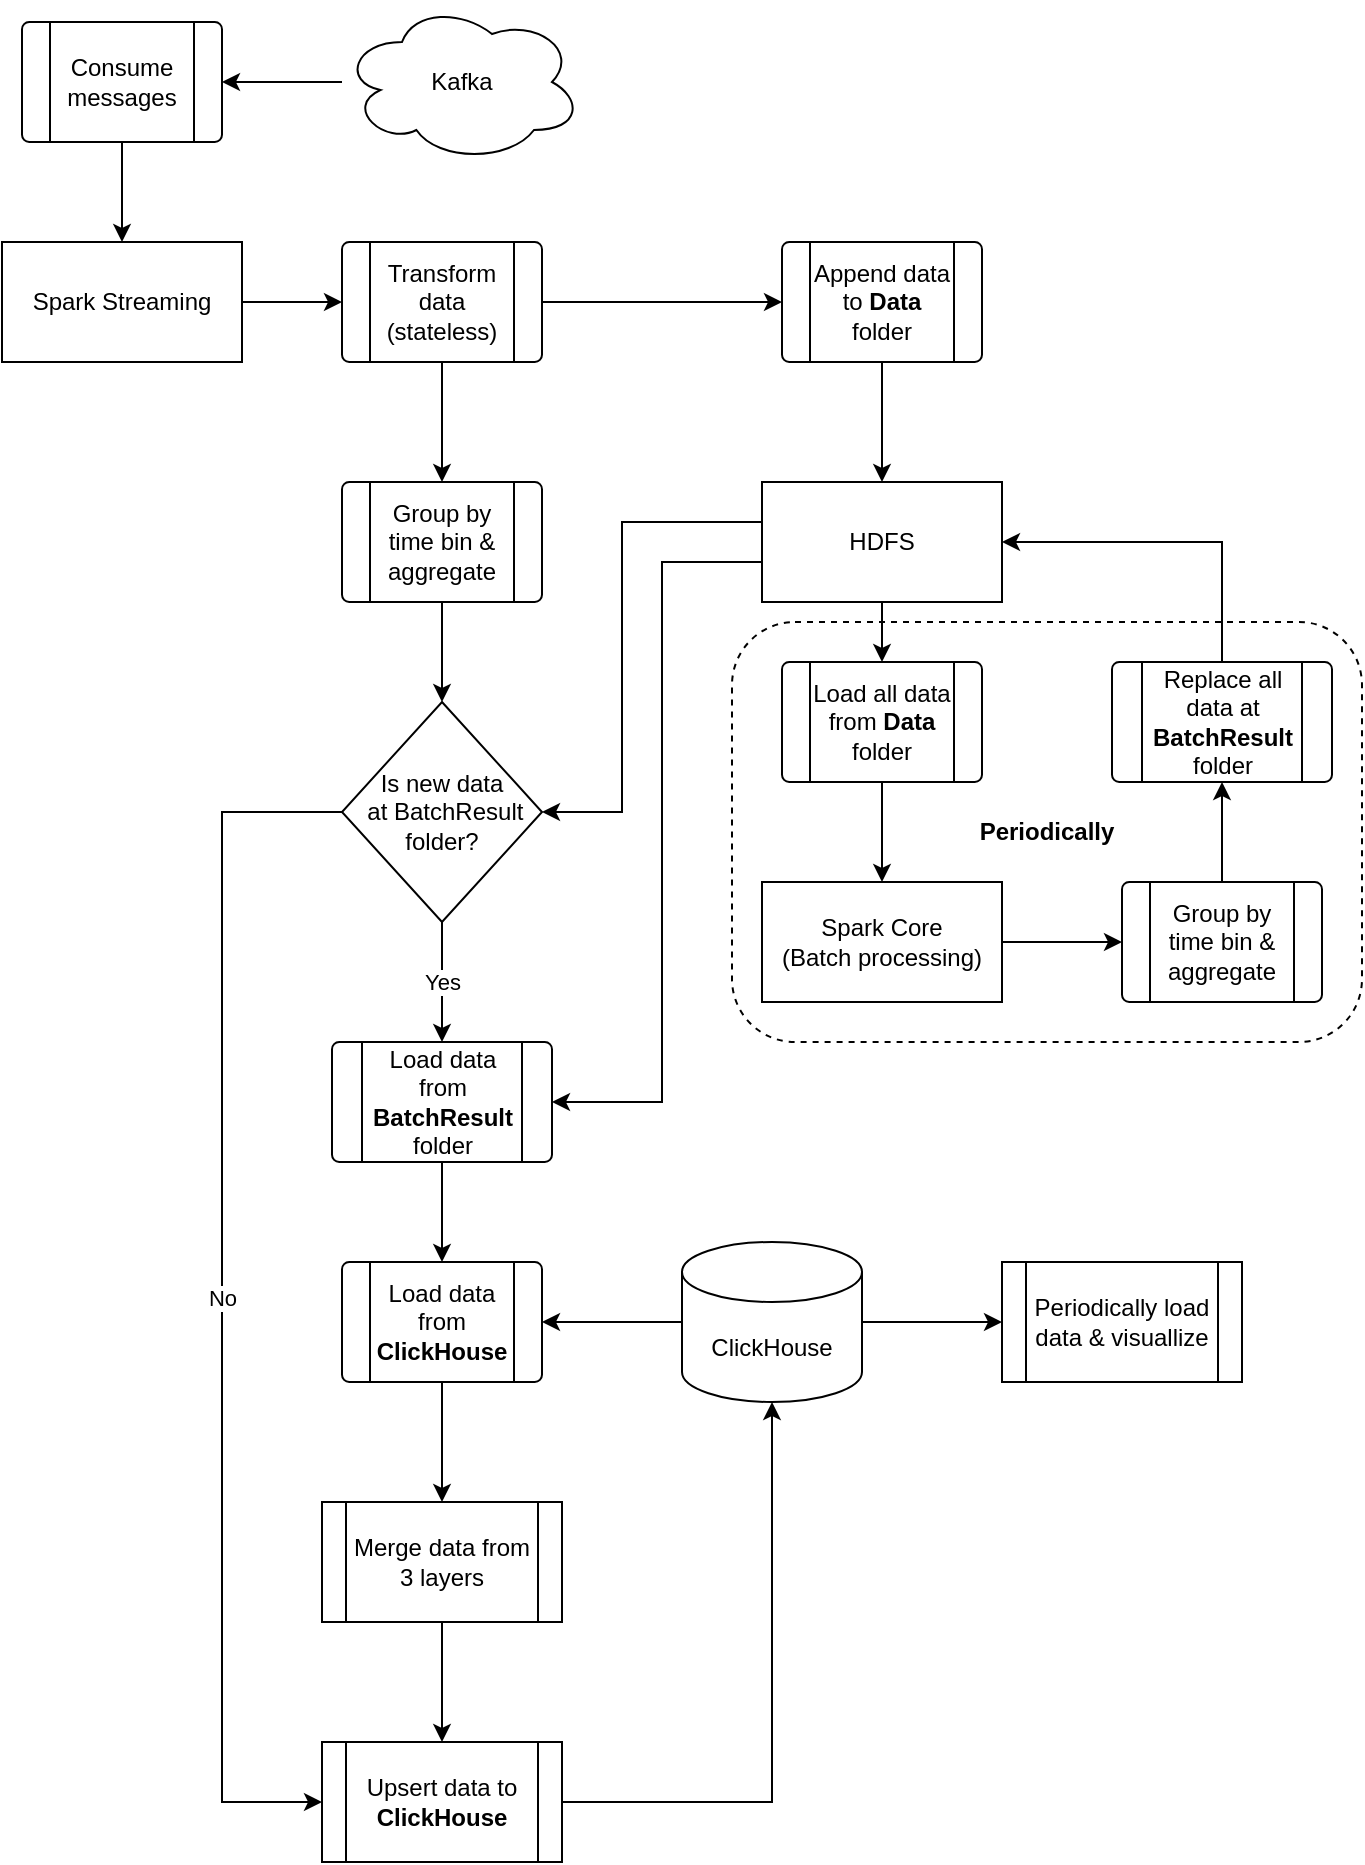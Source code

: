 <mxfile version="14.6.9" type="device"><diagram id="qMFnekn4dBkwKcCyuMU6" name="Page-1"><mxGraphModel dx="1296" dy="686" grid="1" gridSize="10" guides="1" tooltips="1" connect="1" arrows="1" fold="1" page="1" pageScale="1" pageWidth="850" pageHeight="1100" math="0" shadow="0"><root><mxCell id="0"/><mxCell id="1" parent="0"/><mxCell id="l1wOD4nBkUBlTTTb_DvG-64" value="" style="group" vertex="1" connectable="0" parent="1"><mxGeometry x="50" y="400" width="680" height="930" as="geometry"/></mxCell><mxCell id="l1wOD4nBkUBlTTTb_DvG-41" value="&lt;b&gt;Periodically&lt;/b&gt;" style="rounded=1;whiteSpace=wrap;html=1;strokeWidth=1;dashed=1;" vertex="1" parent="l1wOD4nBkUBlTTTb_DvG-64"><mxGeometry x="365" y="310" width="315" height="210" as="geometry"/></mxCell><mxCell id="l1wOD4nBkUBlTTTb_DvG-1" value="Kafka" style="ellipse;shape=cloud;whiteSpace=wrap;html=1;" vertex="1" parent="l1wOD4nBkUBlTTTb_DvG-64"><mxGeometry x="170" width="120" height="80" as="geometry"/></mxCell><mxCell id="l1wOD4nBkUBlTTTb_DvG-2" value="HDFS" style="rounded=0;whiteSpace=wrap;html=1;" vertex="1" parent="l1wOD4nBkUBlTTTb_DvG-64"><mxGeometry x="380" y="240" width="120" height="60" as="geometry"/></mxCell><mxCell id="l1wOD4nBkUBlTTTb_DvG-4" value="Consume messages" style="verticalLabelPosition=middle;verticalAlign=middle;html=1;shape=process;whiteSpace=wrap;rounded=1;size=0.14;arcSize=6;labelPosition=center;align=center;" vertex="1" parent="l1wOD4nBkUBlTTTb_DvG-64"><mxGeometry x="10" y="10" width="100" height="60" as="geometry"/></mxCell><mxCell id="l1wOD4nBkUBlTTTb_DvG-6" style="edgeStyle=orthogonalEdgeStyle;rounded=0;orthogonalLoop=1;jettySize=auto;html=1;" edge="1" parent="l1wOD4nBkUBlTTTb_DvG-64" source="l1wOD4nBkUBlTTTb_DvG-1" target="l1wOD4nBkUBlTTTb_DvG-4"><mxGeometry relative="1" as="geometry"/></mxCell><mxCell id="l1wOD4nBkUBlTTTb_DvG-5" value="Spark Streaming" style="rounded=0;whiteSpace=wrap;html=1;" vertex="1" parent="l1wOD4nBkUBlTTTb_DvG-64"><mxGeometry y="120" width="120" height="60" as="geometry"/></mxCell><mxCell id="l1wOD4nBkUBlTTTb_DvG-7" style="edgeStyle=orthogonalEdgeStyle;rounded=0;orthogonalLoop=1;jettySize=auto;html=1;entryX=0.5;entryY=0;entryDx=0;entryDy=0;" edge="1" parent="l1wOD4nBkUBlTTTb_DvG-64" source="l1wOD4nBkUBlTTTb_DvG-4" target="l1wOD4nBkUBlTTTb_DvG-5"><mxGeometry relative="1" as="geometry"/></mxCell><mxCell id="l1wOD4nBkUBlTTTb_DvG-8" value="Transform data (stateless)" style="verticalLabelPosition=middle;verticalAlign=middle;html=1;shape=process;whiteSpace=wrap;rounded=1;size=0.14;arcSize=6;labelPosition=center;align=center;" vertex="1" parent="l1wOD4nBkUBlTTTb_DvG-64"><mxGeometry x="170" y="120" width="100" height="60" as="geometry"/></mxCell><mxCell id="l1wOD4nBkUBlTTTb_DvG-35" style="edgeStyle=orthogonalEdgeStyle;rounded=0;orthogonalLoop=1;jettySize=auto;html=1;entryX=0;entryY=0.5;entryDx=0;entryDy=0;" edge="1" parent="l1wOD4nBkUBlTTTb_DvG-64" source="l1wOD4nBkUBlTTTb_DvG-5" target="l1wOD4nBkUBlTTTb_DvG-8"><mxGeometry relative="1" as="geometry"/></mxCell><mxCell id="l1wOD4nBkUBlTTTb_DvG-18" style="edgeStyle=orthogonalEdgeStyle;rounded=0;orthogonalLoop=1;jettySize=auto;html=1;" edge="1" parent="l1wOD4nBkUBlTTTb_DvG-64" source="l1wOD4nBkUBlTTTb_DvG-11" target="l1wOD4nBkUBlTTTb_DvG-2"><mxGeometry relative="1" as="geometry"/></mxCell><mxCell id="l1wOD4nBkUBlTTTb_DvG-11" value="Append data to &lt;b&gt;Data&lt;/b&gt; folder" style="verticalLabelPosition=middle;verticalAlign=middle;html=1;shape=process;whiteSpace=wrap;rounded=1;size=0.14;arcSize=6;labelPosition=center;align=center;" vertex="1" parent="l1wOD4nBkUBlTTTb_DvG-64"><mxGeometry x="390" y="120" width="100" height="60" as="geometry"/></mxCell><mxCell id="l1wOD4nBkUBlTTTb_DvG-10" style="edgeStyle=orthogonalEdgeStyle;rounded=0;orthogonalLoop=1;jettySize=auto;html=1;entryX=0;entryY=0.5;entryDx=0;entryDy=0;" edge="1" parent="l1wOD4nBkUBlTTTb_DvG-64" source="l1wOD4nBkUBlTTTb_DvG-8" target="l1wOD4nBkUBlTTTb_DvG-11"><mxGeometry relative="1" as="geometry"><mxPoint x="360" y="150" as="targetPoint"/></mxGeometry></mxCell><mxCell id="l1wOD4nBkUBlTTTb_DvG-14" value="Group by time bin &amp;amp; aggregate" style="verticalLabelPosition=middle;verticalAlign=middle;html=1;shape=process;whiteSpace=wrap;rounded=1;size=0.14;arcSize=6;labelPosition=center;align=center;" vertex="1" parent="l1wOD4nBkUBlTTTb_DvG-64"><mxGeometry x="170" y="240" width="100" height="60" as="geometry"/></mxCell><mxCell id="l1wOD4nBkUBlTTTb_DvG-13" style="edgeStyle=orthogonalEdgeStyle;rounded=0;orthogonalLoop=1;jettySize=auto;html=1;entryX=0.5;entryY=0;entryDx=0;entryDy=0;" edge="1" parent="l1wOD4nBkUBlTTTb_DvG-64" source="l1wOD4nBkUBlTTTb_DvG-8" target="l1wOD4nBkUBlTTTb_DvG-14"><mxGeometry relative="1" as="geometry"><mxPoint x="220" y="230" as="targetPoint"/></mxGeometry></mxCell><mxCell id="l1wOD4nBkUBlTTTb_DvG-16" value="Is new data&lt;br&gt;&amp;nbsp;at BatchResult folder?" style="strokeWidth=1;html=1;shape=mxgraph.flowchart.decision;whiteSpace=wrap;" vertex="1" parent="l1wOD4nBkUBlTTTb_DvG-64"><mxGeometry x="170" y="350" width="100" height="110" as="geometry"/></mxCell><mxCell id="l1wOD4nBkUBlTTTb_DvG-39" style="edgeStyle=orthogonalEdgeStyle;rounded=0;orthogonalLoop=1;jettySize=auto;html=1;entryX=1;entryY=0.5;entryDx=0;entryDy=0;entryPerimeter=0;" edge="1" parent="l1wOD4nBkUBlTTTb_DvG-64" source="l1wOD4nBkUBlTTTb_DvG-2" target="l1wOD4nBkUBlTTTb_DvG-16"><mxGeometry relative="1" as="geometry"><Array as="points"><mxPoint x="310" y="260"/><mxPoint x="310" y="405"/></Array></mxGeometry></mxCell><mxCell id="l1wOD4nBkUBlTTTb_DvG-33" style="edgeStyle=orthogonalEdgeStyle;rounded=0;orthogonalLoop=1;jettySize=auto;html=1;entryX=0.5;entryY=0;entryDx=0;entryDy=0;entryPerimeter=0;" edge="1" parent="l1wOD4nBkUBlTTTb_DvG-64" source="l1wOD4nBkUBlTTTb_DvG-14" target="l1wOD4nBkUBlTTTb_DvG-16"><mxGeometry relative="1" as="geometry"/></mxCell><mxCell id="l1wOD4nBkUBlTTTb_DvG-19" value="Load all data from &lt;b&gt;Data&lt;/b&gt; folder" style="verticalLabelPosition=middle;verticalAlign=middle;html=1;shape=process;whiteSpace=wrap;rounded=1;size=0.14;arcSize=6;labelPosition=center;align=center;" vertex="1" parent="l1wOD4nBkUBlTTTb_DvG-64"><mxGeometry x="390" y="330" width="100" height="60" as="geometry"/></mxCell><mxCell id="l1wOD4nBkUBlTTTb_DvG-20" style="edgeStyle=orthogonalEdgeStyle;rounded=0;orthogonalLoop=1;jettySize=auto;html=1;entryX=0.5;entryY=0;entryDx=0;entryDy=0;" edge="1" parent="l1wOD4nBkUBlTTTb_DvG-64" source="l1wOD4nBkUBlTTTb_DvG-2" target="l1wOD4nBkUBlTTTb_DvG-19"><mxGeometry relative="1" as="geometry"><mxPoint x="440" y="350" as="targetPoint"/></mxGeometry></mxCell><mxCell id="l1wOD4nBkUBlTTTb_DvG-23" value="Spark Core&lt;br&gt;(Batch processing)" style="rounded=0;whiteSpace=wrap;html=1;" vertex="1" parent="l1wOD4nBkUBlTTTb_DvG-64"><mxGeometry x="380" y="440" width="120" height="60" as="geometry"/></mxCell><mxCell id="l1wOD4nBkUBlTTTb_DvG-24" style="edgeStyle=orthogonalEdgeStyle;rounded=0;orthogonalLoop=1;jettySize=auto;html=1;entryX=0.5;entryY=0;entryDx=0;entryDy=0;" edge="1" parent="l1wOD4nBkUBlTTTb_DvG-64" source="l1wOD4nBkUBlTTTb_DvG-19" target="l1wOD4nBkUBlTTTb_DvG-23"><mxGeometry relative="1" as="geometry"/></mxCell><mxCell id="l1wOD4nBkUBlTTTb_DvG-27" value="Group by time bin &amp;amp; aggregate" style="verticalLabelPosition=middle;verticalAlign=middle;html=1;shape=process;whiteSpace=wrap;rounded=1;size=0.14;arcSize=6;labelPosition=center;align=center;" vertex="1" parent="l1wOD4nBkUBlTTTb_DvG-64"><mxGeometry x="560" y="440" width="100" height="60" as="geometry"/></mxCell><mxCell id="l1wOD4nBkUBlTTTb_DvG-25" style="edgeStyle=orthogonalEdgeStyle;rounded=0;orthogonalLoop=1;jettySize=auto;html=1;entryX=0;entryY=0.5;entryDx=0;entryDy=0;" edge="1" parent="l1wOD4nBkUBlTTTb_DvG-64" source="l1wOD4nBkUBlTTTb_DvG-23" target="l1wOD4nBkUBlTTTb_DvG-27"><mxGeometry relative="1" as="geometry"><mxPoint x="560" y="490" as="targetPoint"/></mxGeometry></mxCell><mxCell id="l1wOD4nBkUBlTTTb_DvG-32" style="edgeStyle=orthogonalEdgeStyle;rounded=0;orthogonalLoop=1;jettySize=auto;html=1;entryX=1;entryY=0.5;entryDx=0;entryDy=0;" edge="1" parent="l1wOD4nBkUBlTTTb_DvG-64" source="l1wOD4nBkUBlTTTb_DvG-30" target="l1wOD4nBkUBlTTTb_DvG-2"><mxGeometry relative="1" as="geometry"><Array as="points"><mxPoint x="610" y="270"/></Array></mxGeometry></mxCell><mxCell id="l1wOD4nBkUBlTTTb_DvG-30" value="Replace all data at &lt;b&gt;BatchResult&lt;/b&gt; folder" style="verticalLabelPosition=middle;verticalAlign=middle;html=1;shape=process;whiteSpace=wrap;rounded=1;size=0.14;arcSize=6;labelPosition=center;align=center;" vertex="1" parent="l1wOD4nBkUBlTTTb_DvG-64"><mxGeometry x="555" y="330" width="110" height="60" as="geometry"/></mxCell><mxCell id="l1wOD4nBkUBlTTTb_DvG-31" style="edgeStyle=orthogonalEdgeStyle;rounded=0;orthogonalLoop=1;jettySize=auto;html=1;" edge="1" parent="l1wOD4nBkUBlTTTb_DvG-64" source="l1wOD4nBkUBlTTTb_DvG-27" target="l1wOD4nBkUBlTTTb_DvG-30"><mxGeometry relative="1" as="geometry"/></mxCell><mxCell id="l1wOD4nBkUBlTTTb_DvG-37" value="Load data from &lt;b&gt;BatchResult&lt;/b&gt; folder" style="verticalLabelPosition=middle;verticalAlign=middle;html=1;shape=process;whiteSpace=wrap;rounded=1;size=0.14;arcSize=6;labelPosition=center;align=center;" vertex="1" parent="l1wOD4nBkUBlTTTb_DvG-64"><mxGeometry x="165" y="520" width="110" height="60" as="geometry"/></mxCell><mxCell id="l1wOD4nBkUBlTTTb_DvG-40" style="edgeStyle=orthogonalEdgeStyle;rounded=0;orthogonalLoop=1;jettySize=auto;html=1;entryX=1;entryY=0.5;entryDx=0;entryDy=0;" edge="1" parent="l1wOD4nBkUBlTTTb_DvG-64" source="l1wOD4nBkUBlTTTb_DvG-2" target="l1wOD4nBkUBlTTTb_DvG-37"><mxGeometry relative="1" as="geometry"><Array as="points"><mxPoint x="330" y="280"/><mxPoint x="330" y="550"/></Array></mxGeometry></mxCell><mxCell id="l1wOD4nBkUBlTTTb_DvG-34" value="Yes" style="edgeStyle=orthogonalEdgeStyle;rounded=0;orthogonalLoop=1;jettySize=auto;html=1;entryX=0.5;entryY=0;entryDx=0;entryDy=0;" edge="1" parent="l1wOD4nBkUBlTTTb_DvG-64" source="l1wOD4nBkUBlTTTb_DvG-16" target="l1wOD4nBkUBlTTTb_DvG-37"><mxGeometry relative="1" as="geometry"><mxPoint x="220" y="520" as="targetPoint"/></mxGeometry></mxCell><mxCell id="l1wOD4nBkUBlTTTb_DvG-45" value="Load data from &lt;b&gt;ClickHouse&lt;/b&gt;" style="verticalLabelPosition=middle;verticalAlign=middle;html=1;shape=process;whiteSpace=wrap;rounded=1;size=0.14;arcSize=6;labelPosition=center;align=center;" vertex="1" parent="l1wOD4nBkUBlTTTb_DvG-64"><mxGeometry x="170" y="630" width="100" height="60" as="geometry"/></mxCell><mxCell id="l1wOD4nBkUBlTTTb_DvG-48" style="edgeStyle=orthogonalEdgeStyle;rounded=0;orthogonalLoop=1;jettySize=auto;html=1;entryX=0.5;entryY=0;entryDx=0;entryDy=0;" edge="1" parent="l1wOD4nBkUBlTTTb_DvG-64" source="l1wOD4nBkUBlTTTb_DvG-37" target="l1wOD4nBkUBlTTTb_DvG-45"><mxGeometry relative="1" as="geometry"/></mxCell><mxCell id="l1wOD4nBkUBlTTTb_DvG-49" value="Merge data from 3 layers" style="shape=process;whiteSpace=wrap;html=1;backgroundOutline=1;strokeWidth=1;" vertex="1" parent="l1wOD4nBkUBlTTTb_DvG-64"><mxGeometry x="160" y="750" width="120" height="60" as="geometry"/></mxCell><mxCell id="l1wOD4nBkUBlTTTb_DvG-56" style="edgeStyle=orthogonalEdgeStyle;rounded=0;orthogonalLoop=1;jettySize=auto;html=1;entryX=0.5;entryY=0;entryDx=0;entryDy=0;" edge="1" parent="l1wOD4nBkUBlTTTb_DvG-64" source="l1wOD4nBkUBlTTTb_DvG-45" target="l1wOD4nBkUBlTTTb_DvG-49"><mxGeometry relative="1" as="geometry"/></mxCell><mxCell id="l1wOD4nBkUBlTTTb_DvG-61" style="edgeStyle=orthogonalEdgeStyle;rounded=0;orthogonalLoop=1;jettySize=auto;html=1;entryX=1;entryY=0.5;entryDx=0;entryDy=0;" edge="1" parent="l1wOD4nBkUBlTTTb_DvG-64" source="l1wOD4nBkUBlTTTb_DvG-50" target="l1wOD4nBkUBlTTTb_DvG-45"><mxGeometry relative="1" as="geometry"/></mxCell><mxCell id="l1wOD4nBkUBlTTTb_DvG-50" value="ClickHouse" style="shape=cylinder3;whiteSpace=wrap;html=1;boundedLbl=1;backgroundOutline=1;size=15;strokeWidth=1;" vertex="1" parent="l1wOD4nBkUBlTTTb_DvG-64"><mxGeometry x="340" y="620" width="90" height="80" as="geometry"/></mxCell><mxCell id="l1wOD4nBkUBlTTTb_DvG-57" style="edgeStyle=orthogonalEdgeStyle;rounded=0;orthogonalLoop=1;jettySize=auto;html=1;entryX=0.5;entryY=1;entryDx=0;entryDy=0;entryPerimeter=0;" edge="1" parent="l1wOD4nBkUBlTTTb_DvG-64" source="l1wOD4nBkUBlTTTb_DvG-54" target="l1wOD4nBkUBlTTTb_DvG-50"><mxGeometry relative="1" as="geometry"/></mxCell><mxCell id="l1wOD4nBkUBlTTTb_DvG-54" value="Upsert data to &lt;b&gt;ClickHouse&lt;/b&gt;" style="shape=process;whiteSpace=wrap;html=1;backgroundOutline=1;strokeWidth=1;" vertex="1" parent="l1wOD4nBkUBlTTTb_DvG-64"><mxGeometry x="160" y="870" width="120" height="60" as="geometry"/></mxCell><mxCell id="l1wOD4nBkUBlTTTb_DvG-59" value="No" style="edgeStyle=orthogonalEdgeStyle;rounded=0;orthogonalLoop=1;jettySize=auto;html=1;entryX=0;entryY=0.5;entryDx=0;entryDy=0;" edge="1" parent="l1wOD4nBkUBlTTTb_DvG-64" source="l1wOD4nBkUBlTTTb_DvG-16" target="l1wOD4nBkUBlTTTb_DvG-54"><mxGeometry relative="1" as="geometry"><Array as="points"><mxPoint x="110" y="405"/><mxPoint x="110" y="900"/></Array></mxGeometry></mxCell><mxCell id="l1wOD4nBkUBlTTTb_DvG-55" style="edgeStyle=orthogonalEdgeStyle;rounded=0;orthogonalLoop=1;jettySize=auto;html=1;entryX=0.5;entryY=0;entryDx=0;entryDy=0;" edge="1" parent="l1wOD4nBkUBlTTTb_DvG-64" source="l1wOD4nBkUBlTTTb_DvG-49" target="l1wOD4nBkUBlTTTb_DvG-54"><mxGeometry relative="1" as="geometry"/></mxCell><mxCell id="l1wOD4nBkUBlTTTb_DvG-63" value="Periodically load data &amp;amp; visuallize" style="shape=process;whiteSpace=wrap;html=1;backgroundOutline=1;strokeWidth=1;" vertex="1" parent="l1wOD4nBkUBlTTTb_DvG-64"><mxGeometry x="500" y="630" width="120" height="60" as="geometry"/></mxCell><mxCell id="l1wOD4nBkUBlTTTb_DvG-62" style="edgeStyle=orthogonalEdgeStyle;rounded=0;orthogonalLoop=1;jettySize=auto;html=1;entryX=0;entryY=0.5;entryDx=0;entryDy=0;" edge="1" parent="l1wOD4nBkUBlTTTb_DvG-64" source="l1wOD4nBkUBlTTTb_DvG-50" target="l1wOD4nBkUBlTTTb_DvG-63"><mxGeometry relative="1" as="geometry"><mxPoint x="490" y="660" as="targetPoint"/></mxGeometry></mxCell></root></mxGraphModel></diagram></mxfile>